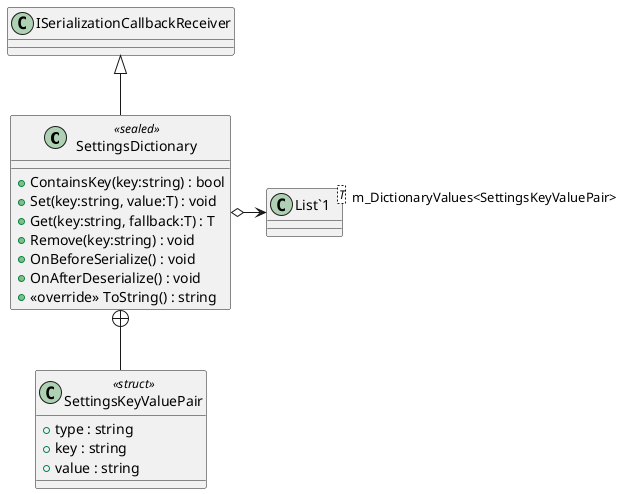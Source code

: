 @startuml
class SettingsDictionary <<sealed>> {
    + ContainsKey(key:string) : bool
    + Set(key:string, value:T) : void
    + Get(key:string, fallback:T) : T
    + Remove(key:string) : void
    + OnBeforeSerialize() : void
    + OnAfterDeserialize() : void
    + <<override>> ToString() : string
}
class SettingsKeyValuePair <<struct>> {
    + type : string
    + key : string
    + value : string
}
class "List`1"<T> {
}
ISerializationCallbackReceiver <|-- SettingsDictionary
SettingsDictionary o-> "m_DictionaryValues<SettingsKeyValuePair>" "List`1"
SettingsDictionary +-- SettingsKeyValuePair
@enduml
